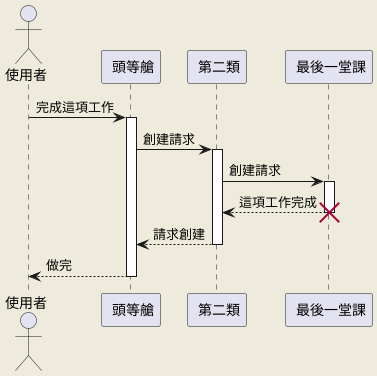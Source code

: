 @startuml

    skinparam backgroundColor #EEEBDC
    actor 使用者
    participant " 頭等艙" as A
    participant " 第二類" as B
    participant " 最後一堂課" as 別的東西
    使用者-> A: 完成這項工作
    activate A
    A -> B: 創建請求
    activate B
    B -> 別的東西: 創建請求
    activate 別的東西
    別的東西--> B: 這項工作完成
    destroy 別的東西
    B --> A: 請求創建
    deactivate B
    A --> 使用者: 做完
    deactivate A

    @enduml